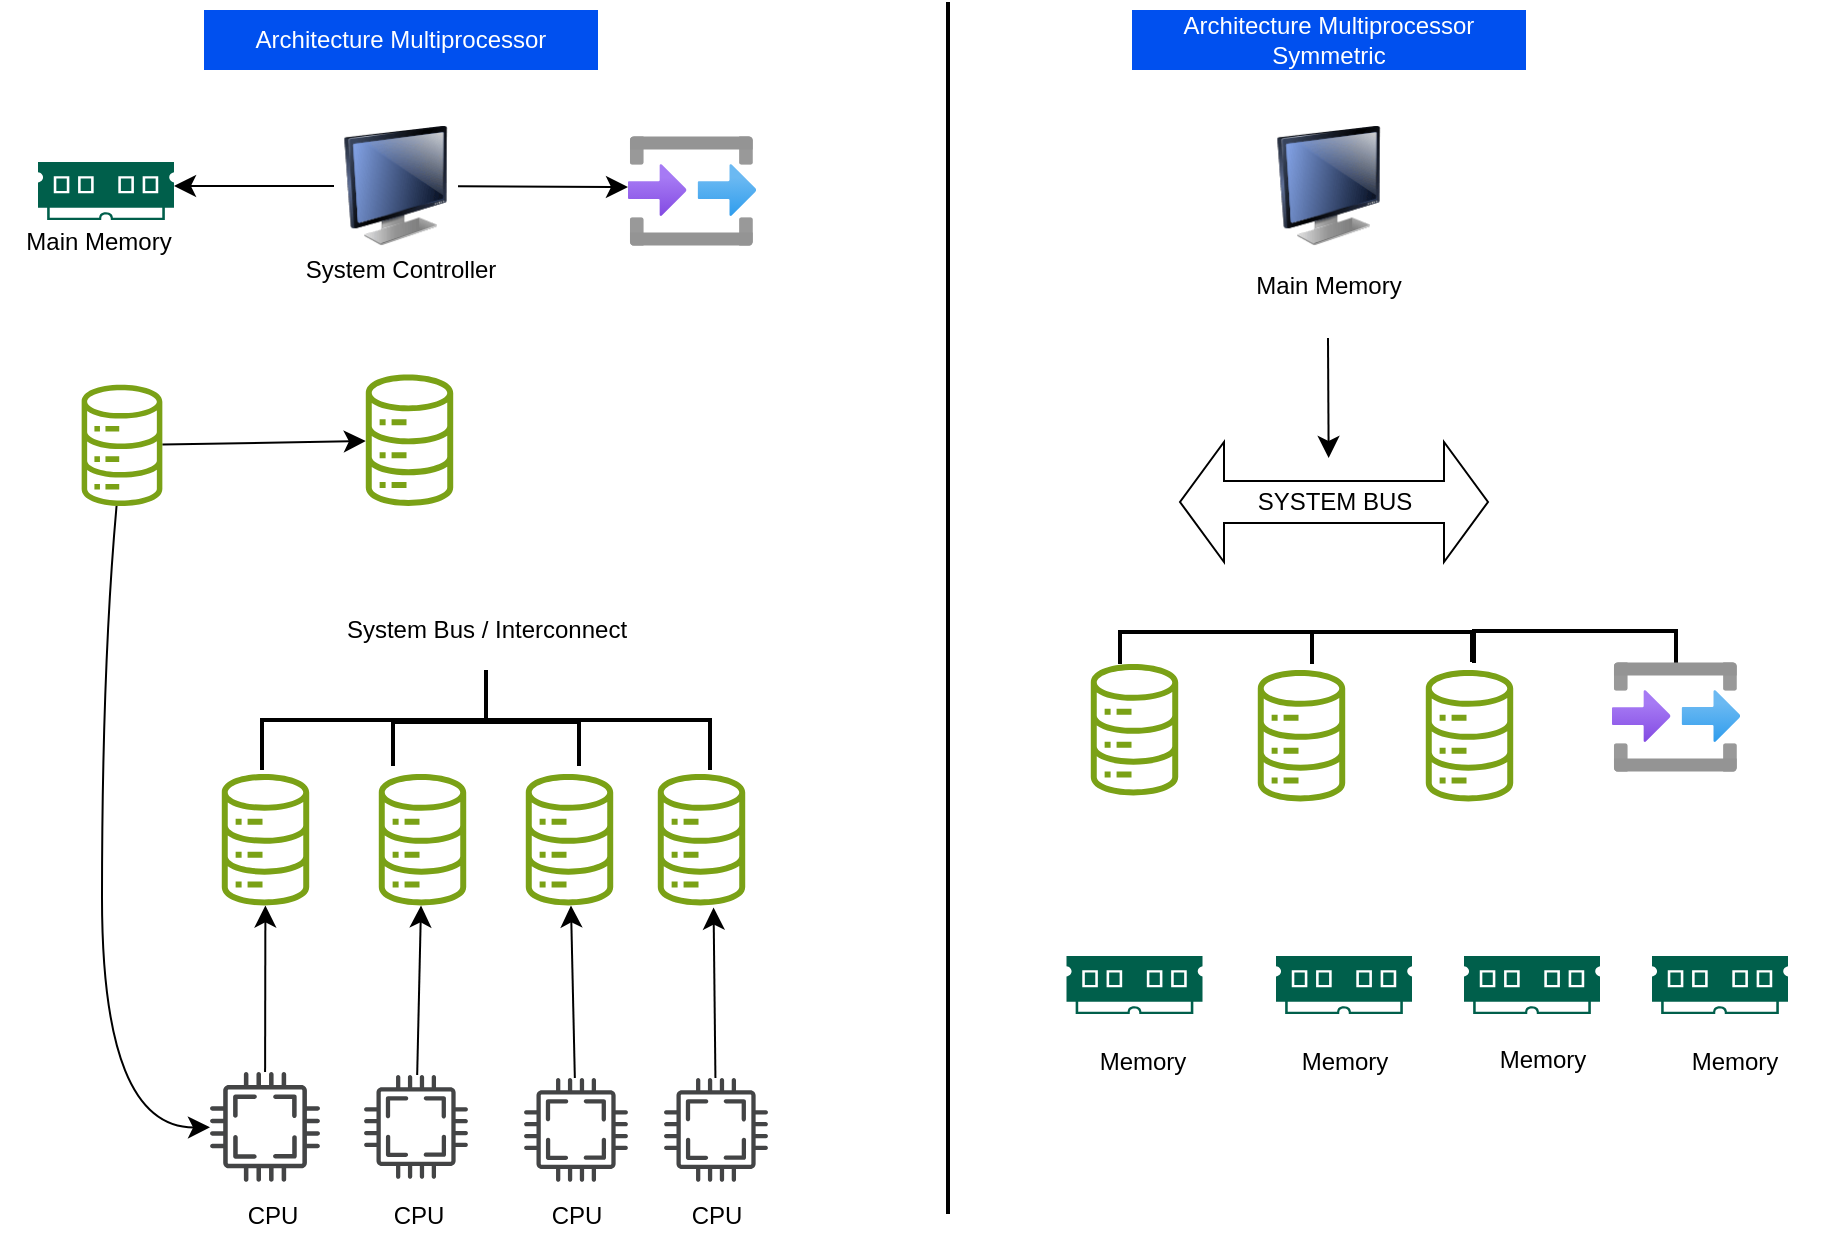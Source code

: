 <mxfile version="26.2.14">
  <diagram name="Halaman-1" id="aU_xdiGgSo6Epe1AttQ7">
    <mxGraphModel dx="2242" dy="1014" grid="0" gridSize="10" guides="1" tooltips="1" connect="1" arrows="1" fold="1" page="0" pageScale="1" pageWidth="827" pageHeight="1169" math="0" shadow="0">
      <root>
        <mxCell id="0" />
        <mxCell id="1" parent="0" />
        <mxCell id="q5asn6ToluuEKilPD6a5-1" value="Architecture Multiprocessor" style="text;html=1;align=center;verticalAlign=middle;whiteSpace=wrap;rounded=0;labelBackgroundColor=none;fillColor=#0050ef;strokeColor=none;fontColor=#ffffff;" vertex="1" parent="1">
          <mxGeometry x="-1068" y="-103" width="197" height="30" as="geometry" />
        </mxCell>
        <mxCell id="q5asn6ToluuEKilPD6a5-4" value="" style="image;html=1;image=img/lib/clip_art/computers/Monitor_128x128.png" vertex="1" parent="1">
          <mxGeometry x="-1003" y="-45" width="62" height="60" as="geometry" />
        </mxCell>
        <mxCell id="q5asn6ToluuEKilPD6a5-15" value="" style="edgeStyle=none;curved=1;rounded=0;orthogonalLoop=1;jettySize=auto;html=1;fontSize=12;startSize=8;endSize=8;" edge="1" parent="1" source="q5asn6ToluuEKilPD6a5-4">
          <mxGeometry relative="1" as="geometry">
            <mxPoint x="-1003" y="-15" as="sourcePoint" />
            <mxPoint x="-1083" y="-15" as="targetPoint" />
          </mxGeometry>
        </mxCell>
        <mxCell id="q5asn6ToluuEKilPD6a5-17" value="Main Memory" style="text;html=1;align=center;verticalAlign=middle;whiteSpace=wrap;rounded=0;" vertex="1" parent="1">
          <mxGeometry x="-1170" y="7" width="99" height="12" as="geometry" />
        </mxCell>
        <mxCell id="q5asn6ToluuEKilPD6a5-18" value="System Controller" style="text;html=1;align=center;verticalAlign=middle;whiteSpace=wrap;rounded=0;" vertex="1" parent="1">
          <mxGeometry x="-1023" y="19" width="107" height="16" as="geometry" />
        </mxCell>
        <mxCell id="q5asn6ToluuEKilPD6a5-20" value="" style="edgeStyle=none;curved=1;rounded=0;orthogonalLoop=1;jettySize=auto;html=1;fontSize=12;startSize=8;endSize=8;" edge="1" parent="1" source="q5asn6ToluuEKilPD6a5-4">
          <mxGeometry relative="1" as="geometry">
            <mxPoint x="-941" y="-15" as="sourcePoint" />
            <mxPoint x="-856" y="-14.458" as="targetPoint" />
          </mxGeometry>
        </mxCell>
        <mxCell id="q5asn6ToluuEKilPD6a5-28" value="" style="edgeStyle=none;curved=1;rounded=0;orthogonalLoop=1;jettySize=auto;html=1;fontSize=12;startSize=8;endSize=8;" edge="1" parent="1" source="q5asn6ToluuEKilPD6a5-21" target="q5asn6ToluuEKilPD6a5-27">
          <mxGeometry relative="1" as="geometry" />
        </mxCell>
        <mxCell id="q5asn6ToluuEKilPD6a5-21" value="" style="sketch=0;outlineConnect=0;fontColor=#232F3E;gradientColor=none;fillColor=#7AA116;strokeColor=none;dashed=0;verticalLabelPosition=bottom;verticalAlign=top;align=center;html=1;fontSize=12;fontStyle=0;aspect=fixed;pointerEvents=1;shape=mxgraph.aws4.iot_analytics_data_store;" vertex="1" parent="1">
          <mxGeometry x="-1130" y="84.33" width="42" height="60.67" as="geometry" />
        </mxCell>
        <mxCell id="q5asn6ToluuEKilPD6a5-22" value="" style="sketch=0;pointerEvents=1;shadow=0;dashed=0;html=1;strokeColor=none;fillColor=#005F4B;labelPosition=center;verticalLabelPosition=bottom;verticalAlign=top;align=center;outlineConnect=0;shape=mxgraph.veeam2.ram;" vertex="1" parent="1">
          <mxGeometry x="-1151" y="-27" width="68" height="29" as="geometry" />
        </mxCell>
        <mxCell id="q5asn6ToluuEKilPD6a5-23" value="" style="image;aspect=fixed;html=1;points=[];align=center;fontSize=12;image=img/lib/azure2/general/Input_Output.svg;" vertex="1" parent="1">
          <mxGeometry x="-856" y="-40" width="64" height="55.0" as="geometry" />
        </mxCell>
        <mxCell id="q5asn6ToluuEKilPD6a5-27" value="" style="sketch=0;outlineConnect=0;fontColor=#232F3E;gradientColor=none;fillColor=#7AA116;strokeColor=none;dashed=0;verticalLabelPosition=bottom;verticalAlign=top;align=center;html=1;fontSize=12;fontStyle=0;aspect=fixed;pointerEvents=1;shape=mxgraph.aws4.iot_analytics_data_store;" vertex="1" parent="1">
          <mxGeometry x="-988" y="79.28" width="45.5" height="65.72" as="geometry" />
        </mxCell>
        <mxCell id="q5asn6ToluuEKilPD6a5-32" value="" style="edgeStyle=none;curved=1;rounded=0;orthogonalLoop=1;jettySize=auto;html=1;fontSize=12;startSize=8;endSize=8;" edge="1" parent="1" source="q5asn6ToluuEKilPD6a5-21" target="q5asn6ToluuEKilPD6a5-29">
          <mxGeometry relative="1" as="geometry">
            <mxPoint x="-1115" y="145" as="sourcePoint" />
            <mxPoint x="-1115" y="274" as="targetPoint" />
            <Array as="points">
              <mxPoint x="-1119" y="226" />
              <mxPoint x="-1119" y="456" />
            </Array>
          </mxGeometry>
        </mxCell>
        <mxCell id="q5asn6ToluuEKilPD6a5-29" value="" style="sketch=0;pointerEvents=1;shadow=0;dashed=0;html=1;strokeColor=none;fillColor=#434445;aspect=fixed;labelPosition=center;verticalLabelPosition=bottom;verticalAlign=top;align=center;outlineConnect=0;shape=mxgraph.vvd.cpu;" vertex="1" parent="1">
          <mxGeometry x="-1065" y="428" width="55" height="55" as="geometry" />
        </mxCell>
        <mxCell id="q5asn6ToluuEKilPD6a5-37" value="System Bus / Interconnect" style="text;html=1;align=center;verticalAlign=middle;whiteSpace=wrap;rounded=0;" vertex="1" parent="1">
          <mxGeometry x="-1018.5" y="196" width="183" height="22" as="geometry" />
        </mxCell>
        <mxCell id="q5asn6ToluuEKilPD6a5-38" value="" style="edgeStyle=none;curved=1;rounded=0;orthogonalLoop=1;jettySize=auto;html=1;fontSize=12;startSize=8;endSize=8;" edge="1" parent="1" source="q5asn6ToluuEKilPD6a5-29" target="q5asn6ToluuEKilPD6a5-55">
          <mxGeometry relative="1" as="geometry">
            <mxPoint x="-1059" y="312" as="sourcePoint" />
            <mxPoint x="-1039" y="375" as="targetPoint" />
            <Array as="points" />
          </mxGeometry>
        </mxCell>
        <mxCell id="q5asn6ToluuEKilPD6a5-44" value="" style="edgeStyle=none;curved=1;rounded=0;orthogonalLoop=1;jettySize=auto;html=1;fontSize=12;startSize=8;endSize=8;" edge="1" parent="1" source="q5asn6ToluuEKilPD6a5-40" target="q5asn6ToluuEKilPD6a5-56">
          <mxGeometry relative="1" as="geometry">
            <mxPoint x="-960" y="373" as="targetPoint" />
          </mxGeometry>
        </mxCell>
        <mxCell id="q5asn6ToluuEKilPD6a5-40" value="" style="sketch=0;pointerEvents=1;shadow=0;dashed=0;html=1;strokeColor=none;fillColor=#434445;aspect=fixed;labelPosition=center;verticalLabelPosition=bottom;verticalAlign=top;align=center;outlineConnect=0;shape=mxgraph.vvd.cpu;" vertex="1" parent="1">
          <mxGeometry x="-988" y="429.5" width="52" height="52" as="geometry" />
        </mxCell>
        <mxCell id="q5asn6ToluuEKilPD6a5-50" value="" style="edgeStyle=none;curved=1;rounded=0;orthogonalLoop=1;jettySize=auto;html=1;fontSize=12;startSize=8;endSize=8;" edge="1" parent="1" source="q5asn6ToluuEKilPD6a5-41" target="q5asn6ToluuEKilPD6a5-57">
          <mxGeometry relative="1" as="geometry">
            <mxPoint x="-882" y="370" as="targetPoint" />
          </mxGeometry>
        </mxCell>
        <mxCell id="q5asn6ToluuEKilPD6a5-41" value="" style="sketch=0;pointerEvents=1;shadow=0;dashed=0;html=1;strokeColor=none;fillColor=#434445;aspect=fixed;labelPosition=center;verticalLabelPosition=bottom;verticalAlign=top;align=center;outlineConnect=0;shape=mxgraph.vvd.cpu;" vertex="1" parent="1">
          <mxGeometry x="-908" y="431" width="52" height="52" as="geometry" />
        </mxCell>
        <mxCell id="q5asn6ToluuEKilPD6a5-54" value="" style="edgeStyle=none;curved=1;rounded=0;orthogonalLoop=1;jettySize=auto;html=1;fontSize=12;startSize=8;endSize=8;entryX=0.638;entryY=1.016;entryDx=0;entryDy=0;entryPerimeter=0;" edge="1" parent="1" source="q5asn6ToluuEKilPD6a5-42" target="q5asn6ToluuEKilPD6a5-58">
          <mxGeometry relative="1" as="geometry">
            <mxPoint x="-812" y="368" as="targetPoint" />
          </mxGeometry>
        </mxCell>
        <mxCell id="q5asn6ToluuEKilPD6a5-42" value="" style="sketch=0;pointerEvents=1;shadow=0;dashed=0;html=1;strokeColor=none;fillColor=#434445;aspect=fixed;labelPosition=center;verticalLabelPosition=bottom;verticalAlign=top;align=center;outlineConnect=0;shape=mxgraph.vvd.cpu;" vertex="1" parent="1">
          <mxGeometry x="-838" y="431" width="52" height="52" as="geometry" />
        </mxCell>
        <mxCell id="q5asn6ToluuEKilPD6a5-45" value="CPU" style="text;html=1;align=center;verticalAlign=middle;whiteSpace=wrap;rounded=0;" vertex="1" parent="1">
          <mxGeometry x="-1053.5" y="492" width="39" height="16" as="geometry" />
        </mxCell>
        <mxCell id="q5asn6ToluuEKilPD6a5-46" value="CPU" style="text;html=1;align=center;verticalAlign=middle;whiteSpace=wrap;rounded=0;" vertex="1" parent="1">
          <mxGeometry x="-980" y="492" width="39" height="16" as="geometry" />
        </mxCell>
        <mxCell id="q5asn6ToluuEKilPD6a5-47" value="CPU" style="text;html=1;align=center;verticalAlign=middle;whiteSpace=wrap;rounded=0;" vertex="1" parent="1">
          <mxGeometry x="-901.5" y="492" width="39" height="16" as="geometry" />
        </mxCell>
        <mxCell id="q5asn6ToluuEKilPD6a5-48" value="CPU" style="text;html=1;align=center;verticalAlign=middle;whiteSpace=wrap;rounded=0;" vertex="1" parent="1">
          <mxGeometry x="-831.5" y="492" width="39" height="16" as="geometry" />
        </mxCell>
        <mxCell id="q5asn6ToluuEKilPD6a5-55" value="" style="sketch=0;outlineConnect=0;fontColor=#232F3E;gradientColor=none;fillColor=#7AA116;strokeColor=none;dashed=0;verticalLabelPosition=bottom;verticalAlign=top;align=center;html=1;fontSize=12;fontStyle=0;aspect=fixed;pointerEvents=1;shape=mxgraph.aws4.iot_analytics_data_store;" vertex="1" parent="1">
          <mxGeometry x="-1060" y="279" width="45.5" height="65.72" as="geometry" />
        </mxCell>
        <mxCell id="q5asn6ToluuEKilPD6a5-56" value="" style="sketch=0;outlineConnect=0;fontColor=#232F3E;gradientColor=none;fillColor=#7AA116;strokeColor=none;dashed=0;verticalLabelPosition=bottom;verticalAlign=top;align=center;html=1;fontSize=12;fontStyle=0;aspect=fixed;pointerEvents=1;shape=mxgraph.aws4.iot_analytics_data_store;" vertex="1" parent="1">
          <mxGeometry x="-981.5" y="279" width="45.5" height="65.72" as="geometry" />
        </mxCell>
        <mxCell id="q5asn6ToluuEKilPD6a5-57" value="" style="sketch=0;outlineConnect=0;fontColor=#232F3E;gradientColor=none;fillColor=#7AA116;strokeColor=none;dashed=0;verticalLabelPosition=bottom;verticalAlign=top;align=center;html=1;fontSize=12;fontStyle=0;aspect=fixed;pointerEvents=1;shape=mxgraph.aws4.iot_analytics_data_store;" vertex="1" parent="1">
          <mxGeometry x="-908" y="279" width="45.5" height="65.72" as="geometry" />
        </mxCell>
        <mxCell id="q5asn6ToluuEKilPD6a5-58" value="" style="sketch=0;outlineConnect=0;fontColor=#232F3E;gradientColor=none;fillColor=#7AA116;strokeColor=none;dashed=0;verticalLabelPosition=bottom;verticalAlign=top;align=center;html=1;fontSize=12;fontStyle=0;aspect=fixed;pointerEvents=1;shape=mxgraph.aws4.iot_analytics_data_store;" vertex="1" parent="1">
          <mxGeometry x="-842" y="279" width="45.5" height="65.72" as="geometry" />
        </mxCell>
        <mxCell id="q5asn6ToluuEKilPD6a5-60" value="" style="strokeWidth=2;html=1;shape=mxgraph.flowchart.annotation_2;align=left;labelPosition=right;pointerEvents=1;direction=south;" vertex="1" parent="1">
          <mxGeometry x="-1039" y="227" width="224" height="50" as="geometry" />
        </mxCell>
        <mxCell id="q5asn6ToluuEKilPD6a5-61" value="" style="strokeWidth=2;html=1;shape=mxgraph.flowchart.annotation_1;align=left;pointerEvents=1;direction=south;" vertex="1" parent="1">
          <mxGeometry x="-973.5" y="253" width="93" height="22" as="geometry" />
        </mxCell>
        <mxCell id="q5asn6ToluuEKilPD6a5-62" value="" style="line;strokeWidth=2;direction=south;html=1;" vertex="1" parent="1">
          <mxGeometry x="-701" y="-107" width="10" height="606" as="geometry" />
        </mxCell>
        <mxCell id="q5asn6ToluuEKilPD6a5-63" value="Architecture Multiprocessor Symmetric" style="text;html=1;align=center;verticalAlign=middle;whiteSpace=wrap;rounded=0;labelBackgroundColor=none;fillColor=#0050ef;strokeColor=none;fontColor=#ffffff;" vertex="1" parent="1">
          <mxGeometry x="-604" y="-103" width="197" height="30" as="geometry" />
        </mxCell>
        <mxCell id="q5asn6ToluuEKilPD6a5-67" value="" style="edgeStyle=none;curved=1;rounded=0;orthogonalLoop=1;jettySize=auto;html=1;fontSize=12;startSize=8;endSize=8;" edge="1" parent="1">
          <mxGeometry relative="1" as="geometry">
            <mxPoint x="-506.003" y="61" as="sourcePoint" />
            <mxPoint x="-505.67" y="121" as="targetPoint" />
          </mxGeometry>
        </mxCell>
        <mxCell id="q5asn6ToluuEKilPD6a5-64" value="" style="image;html=1;image=img/lib/clip_art/computers/Monitor_128x128.png" vertex="1" parent="1">
          <mxGeometry x="-536.5" y="-45" width="62" height="60" as="geometry" />
        </mxCell>
        <mxCell id="q5asn6ToluuEKilPD6a5-68" value="Main Memory" style="text;html=1;align=center;verticalAlign=middle;whiteSpace=wrap;rounded=0;" vertex="1" parent="1">
          <mxGeometry x="-559" y="27" width="107" height="16" as="geometry" />
        </mxCell>
        <mxCell id="q5asn6ToluuEKilPD6a5-69" value="SYSTEM BUS" style="html=1;shadow=0;dashed=0;align=center;verticalAlign=middle;shape=mxgraph.arrows2.twoWayArrow;dy=0.65;dx=22;" vertex="1" parent="1">
          <mxGeometry x="-580" y="113" width="154" height="60" as="geometry" />
        </mxCell>
        <mxCell id="q5asn6ToluuEKilPD6a5-70" value="" style="sketch=0;outlineConnect=0;fontColor=#232F3E;gradientColor=none;fillColor=#7AA116;strokeColor=none;dashed=0;verticalLabelPosition=bottom;verticalAlign=top;align=center;html=1;fontSize=12;fontStyle=0;aspect=fixed;pointerEvents=1;shape=mxgraph.aws4.iot_analytics_data_store;" vertex="1" parent="1">
          <mxGeometry x="-625.5" y="224" width="45.5" height="65.72" as="geometry" />
        </mxCell>
        <mxCell id="q5asn6ToluuEKilPD6a5-71" value="" style="sketch=0;outlineConnect=0;fontColor=#232F3E;gradientColor=none;fillColor=#7AA116;strokeColor=none;dashed=0;verticalLabelPosition=bottom;verticalAlign=top;align=center;html=1;fontSize=12;fontStyle=0;aspect=fixed;pointerEvents=1;shape=mxgraph.aws4.iot_analytics_data_store;" vertex="1" parent="1">
          <mxGeometry x="-542" y="227" width="45.5" height="65.72" as="geometry" />
        </mxCell>
        <mxCell id="q5asn6ToluuEKilPD6a5-72" value="" style="sketch=0;outlineConnect=0;fontColor=#232F3E;gradientColor=none;fillColor=#7AA116;strokeColor=none;dashed=0;verticalLabelPosition=bottom;verticalAlign=top;align=center;html=1;fontSize=12;fontStyle=0;aspect=fixed;pointerEvents=1;shape=mxgraph.aws4.iot_analytics_data_store;" vertex="1" parent="1">
          <mxGeometry x="-458" y="227" width="45.5" height="65.72" as="geometry" />
        </mxCell>
        <mxCell id="q5asn6ToluuEKilPD6a5-74" value="" style="strokeWidth=2;html=1;shape=mxgraph.flowchart.annotation_1;align=left;pointerEvents=1;direction=south;" vertex="1" parent="1">
          <mxGeometry x="-514" y="208" width="80" height="15" as="geometry" />
        </mxCell>
        <mxCell id="q5asn6ToluuEKilPD6a5-75" value="" style="strokeWidth=2;html=1;shape=mxgraph.flowchart.annotation_1;align=left;pointerEvents=1;direction=south;" vertex="1" parent="1">
          <mxGeometry x="-610" y="208" width="96" height="16" as="geometry" />
        </mxCell>
        <mxCell id="q5asn6ToluuEKilPD6a5-76" value="" style="strokeWidth=2;html=1;shape=mxgraph.flowchart.annotation_1;align=left;pointerEvents=1;direction=south;" vertex="1" parent="1">
          <mxGeometry x="-433" y="207.5" width="101" height="16" as="geometry" />
        </mxCell>
        <mxCell id="q5asn6ToluuEKilPD6a5-78" value="" style="sketch=0;pointerEvents=1;shadow=0;dashed=0;html=1;strokeColor=none;fillColor=#005F4B;labelPosition=center;verticalLabelPosition=bottom;verticalAlign=top;align=center;outlineConnect=0;shape=mxgraph.veeam2.ram;" vertex="1" parent="1">
          <mxGeometry x="-636.75" y="370" width="68" height="29" as="geometry" />
        </mxCell>
        <mxCell id="q5asn6ToluuEKilPD6a5-79" value="" style="sketch=0;pointerEvents=1;shadow=0;dashed=0;html=1;strokeColor=none;fillColor=#005F4B;labelPosition=center;verticalLabelPosition=bottom;verticalAlign=top;align=center;outlineConnect=0;shape=mxgraph.veeam2.ram;" vertex="1" parent="1">
          <mxGeometry x="-532" y="370" width="68" height="29" as="geometry" />
        </mxCell>
        <mxCell id="q5asn6ToluuEKilPD6a5-80" value="" style="sketch=0;pointerEvents=1;shadow=0;dashed=0;html=1;strokeColor=none;fillColor=#005F4B;labelPosition=center;verticalLabelPosition=bottom;verticalAlign=top;align=center;outlineConnect=0;shape=mxgraph.veeam2.ram;" vertex="1" parent="1">
          <mxGeometry x="-438" y="370" width="68" height="29" as="geometry" />
        </mxCell>
        <mxCell id="q5asn6ToluuEKilPD6a5-81" value="" style="sketch=0;pointerEvents=1;shadow=0;dashed=0;html=1;strokeColor=none;fillColor=#005F4B;labelPosition=center;verticalLabelPosition=bottom;verticalAlign=top;align=center;outlineConnect=0;shape=mxgraph.veeam2.ram;" vertex="1" parent="1">
          <mxGeometry x="-344" y="370" width="68" height="29" as="geometry" />
        </mxCell>
        <mxCell id="q5asn6ToluuEKilPD6a5-82" value="Memory" style="text;html=1;align=center;verticalAlign=middle;whiteSpace=wrap;rounded=0;" vertex="1" parent="1">
          <mxGeometry x="-652" y="415" width="107" height="16" as="geometry" />
        </mxCell>
        <mxCell id="q5asn6ToluuEKilPD6a5-83" value="Memory" style="text;html=1;align=center;verticalAlign=middle;whiteSpace=wrap;rounded=0;" vertex="1" parent="1">
          <mxGeometry x="-551.5" y="415" width="107" height="16" as="geometry" />
        </mxCell>
        <mxCell id="q5asn6ToluuEKilPD6a5-84" value="Memory" style="text;html=1;align=center;verticalAlign=middle;whiteSpace=wrap;rounded=0;" vertex="1" parent="1">
          <mxGeometry x="-452" y="413.5" width="107" height="16" as="geometry" />
        </mxCell>
        <mxCell id="q5asn6ToluuEKilPD6a5-85" value="Memory" style="text;html=1;align=center;verticalAlign=middle;whiteSpace=wrap;rounded=0;" vertex="1" parent="1">
          <mxGeometry x="-356" y="415" width="107" height="16" as="geometry" />
        </mxCell>
        <mxCell id="q5asn6ToluuEKilPD6a5-86" value="" style="image;aspect=fixed;html=1;points=[];align=center;fontSize=12;image=img/lib/azure2/general/Input_Output.svg;" vertex="1" parent="1">
          <mxGeometry x="-364" y="223" width="64" height="55.0" as="geometry" />
        </mxCell>
      </root>
    </mxGraphModel>
  </diagram>
</mxfile>
